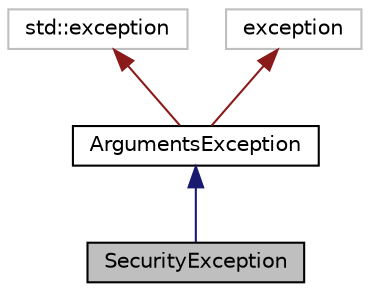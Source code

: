 digraph "SecurityException"
{
  edge [fontname="Helvetica",fontsize="10",labelfontname="Helvetica",labelfontsize="10"];
  node [fontname="Helvetica",fontsize="10",shape=record];
  Node1 [label="SecurityException",height=0.2,width=0.4,color="black", fillcolor="grey75", style="filled", fontcolor="black"];
  Node2 -> Node1 [dir="back",color="midnightblue",fontsize="10",style="solid"];
  Node2 [label="ArgumentsException",height=0.2,width=0.4,color="black", fillcolor="white", style="filled",URL="$classArgumentsException.html"];
  Node3 -> Node2 [dir="back",color="firebrick4",fontsize="10",style="solid"];
  Node3 [label="std::exception",height=0.2,width=0.4,color="grey75", fillcolor="white", style="filled"];
  Node4 -> Node2 [dir="back",color="firebrick4",fontsize="10",style="solid"];
  Node4 [label="exception",height=0.2,width=0.4,color="grey75", fillcolor="white", style="filled"];
}

